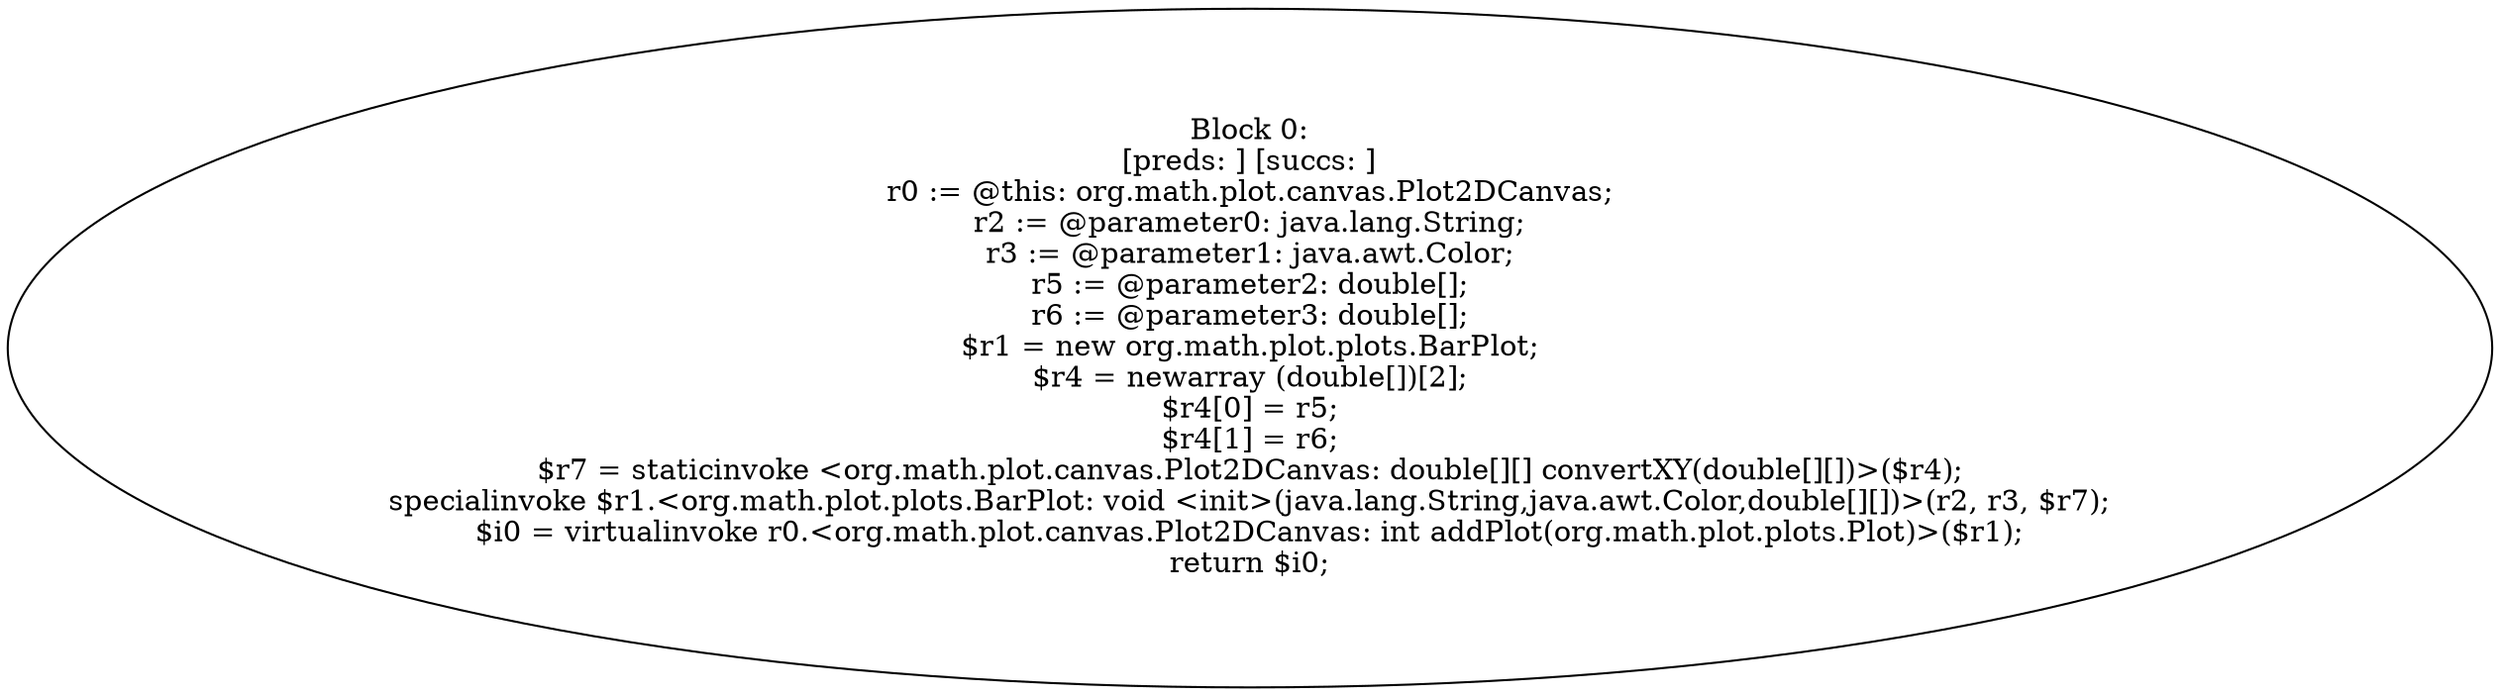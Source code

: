 digraph "unitGraph" {
    "Block 0:
[preds: ] [succs: ]
r0 := @this: org.math.plot.canvas.Plot2DCanvas;
r2 := @parameter0: java.lang.String;
r3 := @parameter1: java.awt.Color;
r5 := @parameter2: double[];
r6 := @parameter3: double[];
$r1 = new org.math.plot.plots.BarPlot;
$r4 = newarray (double[])[2];
$r4[0] = r5;
$r4[1] = r6;
$r7 = staticinvoke <org.math.plot.canvas.Plot2DCanvas: double[][] convertXY(double[][])>($r4);
specialinvoke $r1.<org.math.plot.plots.BarPlot: void <init>(java.lang.String,java.awt.Color,double[][])>(r2, r3, $r7);
$i0 = virtualinvoke r0.<org.math.plot.canvas.Plot2DCanvas: int addPlot(org.math.plot.plots.Plot)>($r1);
return $i0;
"
}
